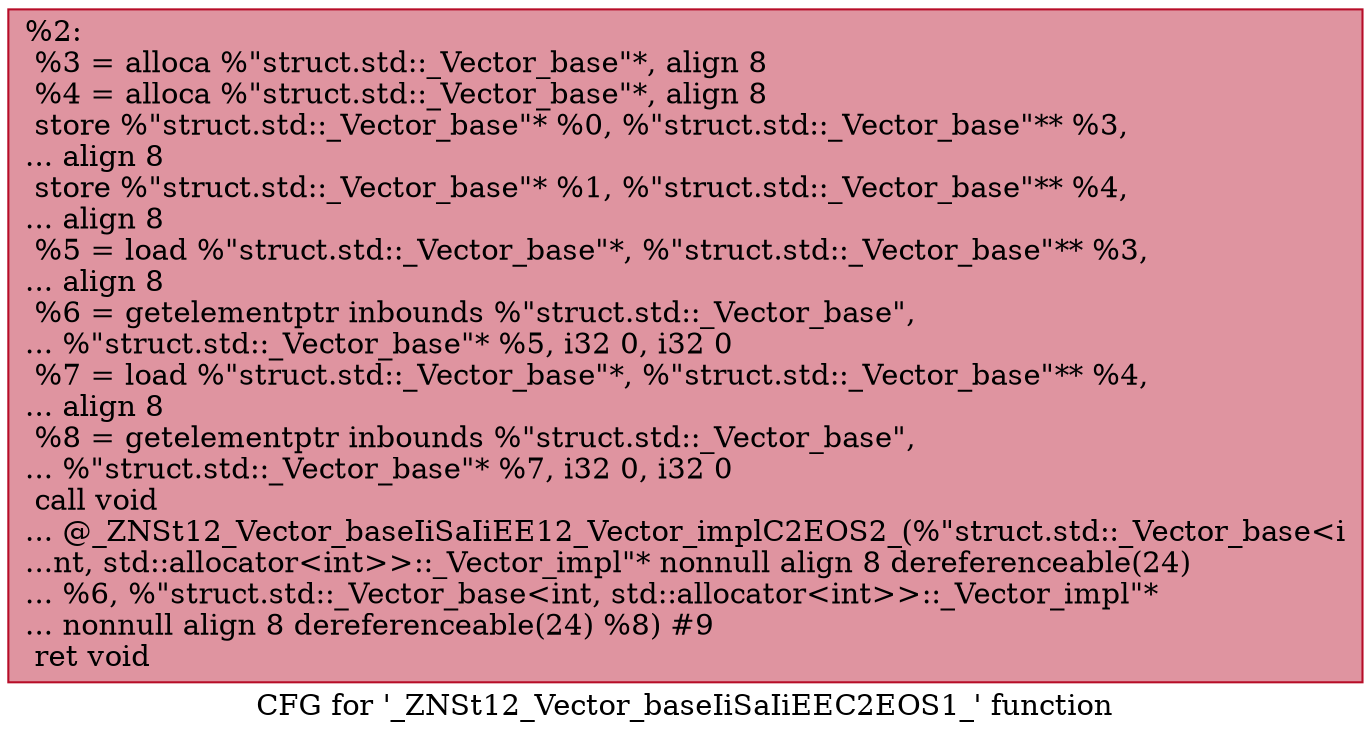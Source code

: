 digraph "CFG for '_ZNSt12_Vector_baseIiSaIiEEC2EOS1_' function" {
	label="CFG for '_ZNSt12_Vector_baseIiSaIiEEC2EOS1_' function";

	Node0x55a8815ef410 [shape=record,color="#b70d28ff", style=filled, fillcolor="#b70d2870",label="{%2:\l  %3 = alloca %\"struct.std::_Vector_base\"*, align 8\l  %4 = alloca %\"struct.std::_Vector_base\"*, align 8\l  store %\"struct.std::_Vector_base\"* %0, %\"struct.std::_Vector_base\"** %3,\l... align 8\l  store %\"struct.std::_Vector_base\"* %1, %\"struct.std::_Vector_base\"** %4,\l... align 8\l  %5 = load %\"struct.std::_Vector_base\"*, %\"struct.std::_Vector_base\"** %3,\l... align 8\l  %6 = getelementptr inbounds %\"struct.std::_Vector_base\",\l... %\"struct.std::_Vector_base\"* %5, i32 0, i32 0\l  %7 = load %\"struct.std::_Vector_base\"*, %\"struct.std::_Vector_base\"** %4,\l... align 8\l  %8 = getelementptr inbounds %\"struct.std::_Vector_base\",\l... %\"struct.std::_Vector_base\"* %7, i32 0, i32 0\l  call void\l... @_ZNSt12_Vector_baseIiSaIiEE12_Vector_implC2EOS2_(%\"struct.std::_Vector_base\<i\l...nt, std::allocator\<int\>\>::_Vector_impl\"* nonnull align 8 dereferenceable(24)\l... %6, %\"struct.std::_Vector_base\<int, std::allocator\<int\>\>::_Vector_impl\"*\l... nonnull align 8 dereferenceable(24) %8) #9\l  ret void\l}"];
}
